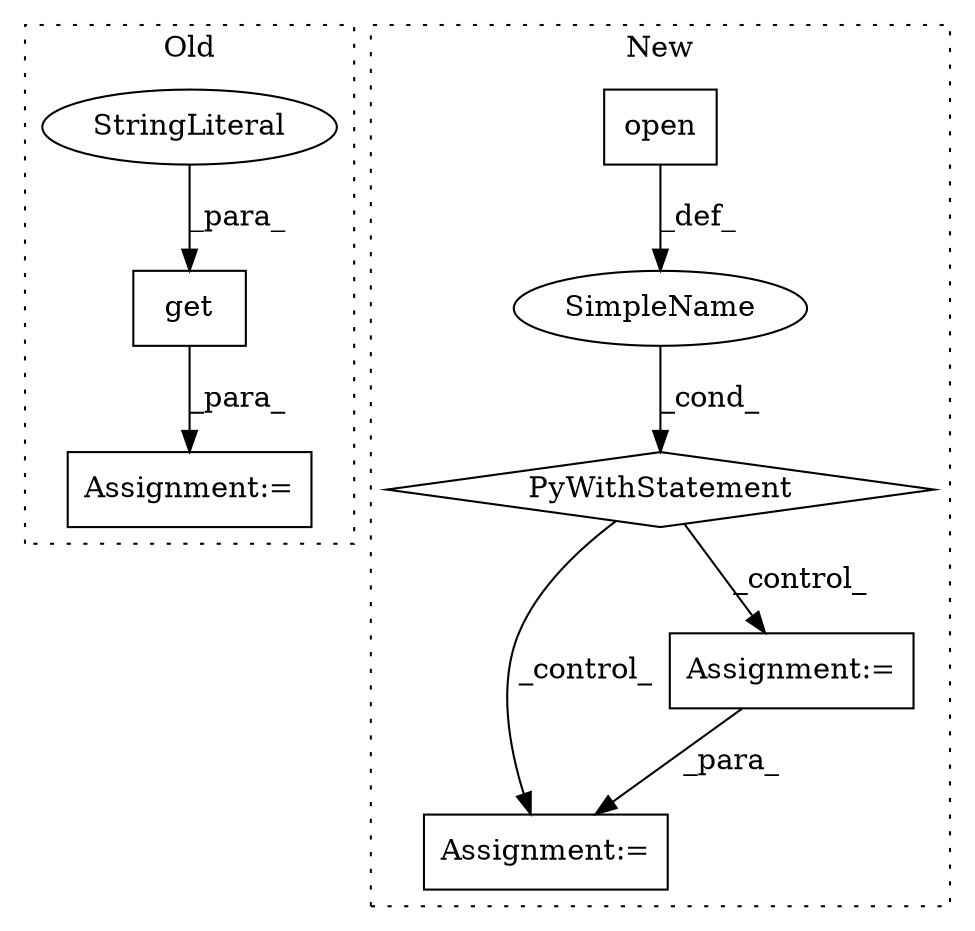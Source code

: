 digraph G {
subgraph cluster0 {
1 [label="get" a="32" s="2992,3004" l="4,1" shape="box"];
3 [label="Assignment:=" a="7" s="2920" l="7" shape="box"];
6 [label="StringLiteral" a="45" s="2996" l="8" shape="ellipse"];
label = "Old";
style="dotted";
}
subgraph cluster1 {
2 [label="PyWithStatement" a="104" s="3029,3058" l="10,2" shape="diamond"];
4 [label="Assignment:=" a="7" s="3257" l="2" shape="box"];
5 [label="SimpleName" a="42" s="" l="" shape="ellipse"];
7 [label="Assignment:=" a="7" s="3092" l="1" shape="box"];
8 [label="open" a="32" s="3039,3057" l="5,1" shape="box"];
label = "New";
style="dotted";
}
1 -> 3 [label="_para_"];
2 -> 4 [label="_control_"];
2 -> 7 [label="_control_"];
5 -> 2 [label="_cond_"];
6 -> 1 [label="_para_"];
7 -> 4 [label="_para_"];
8 -> 5 [label="_def_"];
}